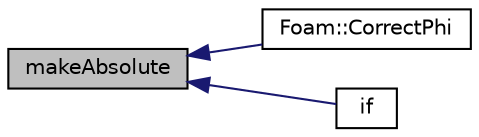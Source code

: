 digraph "makeAbsolute"
{
  bgcolor="transparent";
  edge [fontname="Helvetica",fontsize="10",labelfontname="Helvetica",labelfontsize="10"];
  node [fontname="Helvetica",fontsize="10",shape=record];
  rankdir="LR";
  Node1 [label="makeAbsolute",height=0.2,width=0.4,color="black", fillcolor="grey75", style="filled" fontcolor="black"];
  Node1 -> Node2 [dir="back",color="midnightblue",fontsize="10",style="solid",fontname="Helvetica"];
  Node2 [label="Foam::CorrectPhi",height=0.2,width=0.4,color="black",URL="$namespaceFoam.html#ac25e7d2bbe87588cbf10d96cc1ae09a3"];
  Node1 -> Node3 [dir="back",color="midnightblue",fontsize="10",style="solid",fontname="Helvetica"];
  Node3 [label="if",height=0.2,width=0.4,color="black",URL="$incompressible_2pimpleFoam_2overPimpleDyMFoam_2pEqn_8H.html#ac475f4b03b87b15b8644b5201c023f30"];
}
